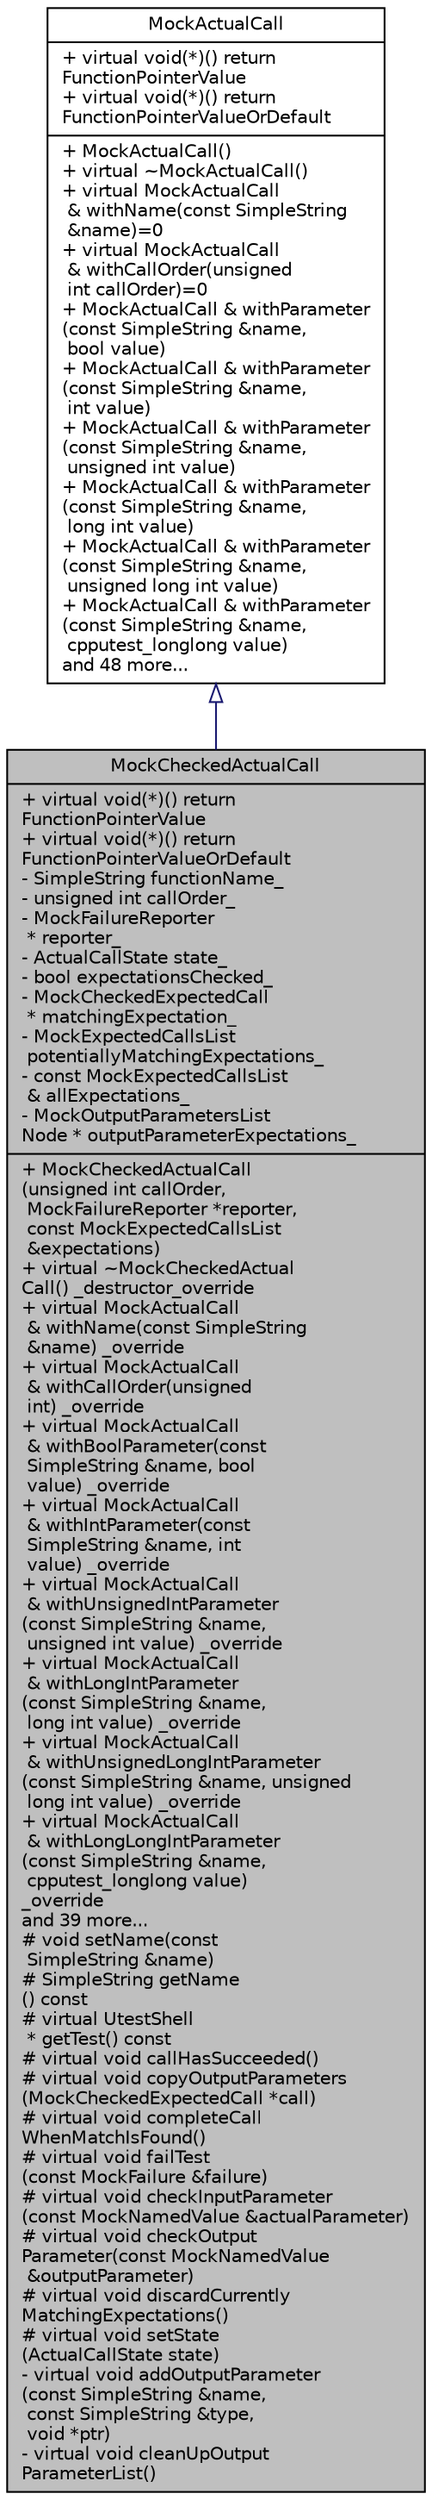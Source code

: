 digraph "MockCheckedActualCall"
{
 // LATEX_PDF_SIZE
  edge [fontname="Helvetica",fontsize="10",labelfontname="Helvetica",labelfontsize="10"];
  node [fontname="Helvetica",fontsize="10",shape=record];
  Node1 [label="{MockCheckedActualCall\n|+ virtual void(*)() return\lFunctionPointerValue\l+ virtual void(*)() return\lFunctionPointerValueOrDefault\l- SimpleString functionName_\l- unsigned int callOrder_\l- MockFailureReporter\l * reporter_\l- ActualCallState state_\l- bool expectationsChecked_\l- MockCheckedExpectedCall\l * matchingExpectation_\l- MockExpectedCallsList\l potentiallyMatchingExpectations_\l- const MockExpectedCallsList\l & allExpectations_\l- MockOutputParametersList\lNode * outputParameterExpectations_\l|+  MockCheckedActualCall\l(unsigned int callOrder,\l MockFailureReporter *reporter,\l const MockExpectedCallsList\l &expectations)\l+ virtual ~MockCheckedActual\lCall() _destructor_override\l+ virtual MockActualCall\l & withName(const SimpleString\l &name) _override\l+ virtual MockActualCall\l & withCallOrder(unsigned\l int) _override\l+ virtual MockActualCall\l & withBoolParameter(const\l SimpleString &name, bool\l value) _override\l+ virtual MockActualCall\l & withIntParameter(const\l SimpleString &name, int\l value) _override\l+ virtual MockActualCall\l & withUnsignedIntParameter\l(const SimpleString &name,\l unsigned int value) _override\l+ virtual MockActualCall\l & withLongIntParameter\l(const SimpleString &name,\l long int value) _override\l+ virtual MockActualCall\l & withUnsignedLongIntParameter\l(const SimpleString &name, unsigned\l long int value) _override\l+ virtual MockActualCall\l & withLongLongIntParameter\l(const SimpleString &name,\l cpputest_longlong value) \l_override\land 39 more...\l# void setName(const\l SimpleString &name)\l# SimpleString getName\l() const\l# virtual UtestShell\l * getTest() const\l# virtual void callHasSucceeded()\l# virtual void copyOutputParameters\l(MockCheckedExpectedCall *call)\l# virtual void completeCall\lWhenMatchIsFound()\l# virtual void failTest\l(const MockFailure &failure)\l# virtual void checkInputParameter\l(const MockNamedValue &actualParameter)\l# virtual void checkOutput\lParameter(const MockNamedValue\l &outputParameter)\l# virtual void discardCurrently\lMatchingExpectations()\l# virtual void setState\l(ActualCallState state)\l- virtual void addOutputParameter\l(const SimpleString &name,\l const SimpleString &type,\l void *ptr)\l- virtual void cleanUpOutput\lParameterList()\l}",height=0.2,width=0.4,color="black", fillcolor="grey75", style="filled", fontcolor="black",tooltip=" "];
  Node2 -> Node1 [dir="back",color="midnightblue",fontsize="10",style="solid",arrowtail="onormal",fontname="Helvetica"];
  Node2 [label="{MockActualCall\n|+ virtual void(*)() return\lFunctionPointerValue\l+ virtual void(*)() return\lFunctionPointerValueOrDefault\l|+  MockActualCall()\l+ virtual ~MockActualCall()\l+ virtual MockActualCall\l & withName(const SimpleString\l &name)=0\l+ virtual MockActualCall\l & withCallOrder(unsigned\l int callOrder)=0\l+ MockActualCall & withParameter\l(const SimpleString &name,\l bool value)\l+ MockActualCall & withParameter\l(const SimpleString &name,\l int value)\l+ MockActualCall & withParameter\l(const SimpleString &name,\l unsigned int value)\l+ MockActualCall & withParameter\l(const SimpleString &name,\l long int value)\l+ MockActualCall & withParameter\l(const SimpleString &name,\l unsigned long int value)\l+ MockActualCall & withParameter\l(const SimpleString &name,\l cpputest_longlong value)\land 48 more...\l}",height=0.2,width=0.4,color="black", fillcolor="white", style="filled",URL="$classMockActualCall.html",tooltip=" "];
}
